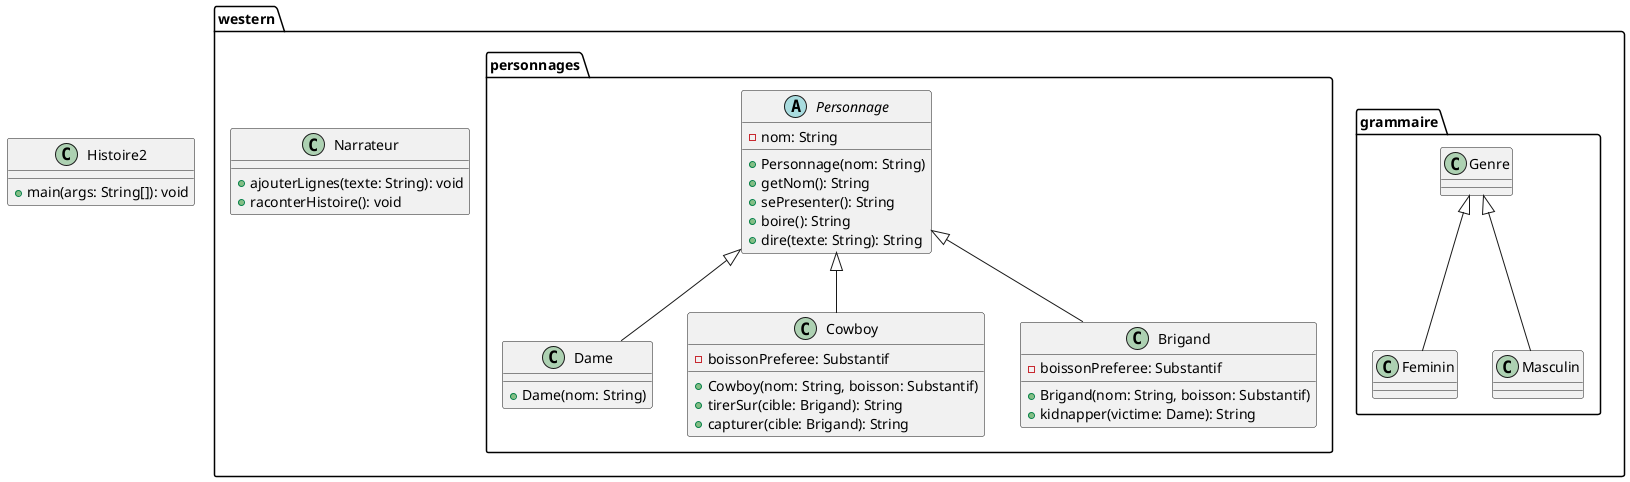 @startuml
package western {
    class Narrateur {
        + ajouterLignes(texte: String): void
        + raconterHistoire(): void
    }
}

package western.grammaire {


    class Genre {
    }

    class Feminin extends Genre {
    }

    class Masculin extends Genre {
    }
}

package western.personnages {
    abstract class Personnage {
        - nom: String
        + Personnage(nom: String)
        + getNom(): String
        + sePresenter(): String
        + boire(): String
        + dire(texte: String): String
    }

    class Dame extends Personnage {
        + Dame(nom: String)
    }

    class Cowboy extends Personnage {
        - boissonPreferee: Substantif
        + Cowboy(nom: String, boisson: Substantif)
        + tirerSur(cible: Brigand): String
        + capturer(cible: Brigand): String
    }

    class Brigand extends Personnage {
        - boissonPreferee: Substantif
        + Brigand(nom: String, boisson: Substantif)
        + kidnapper(victime: Dame): String
    }
}



class Histoire2 {
    + main(args: String[]): void
}




@enduml